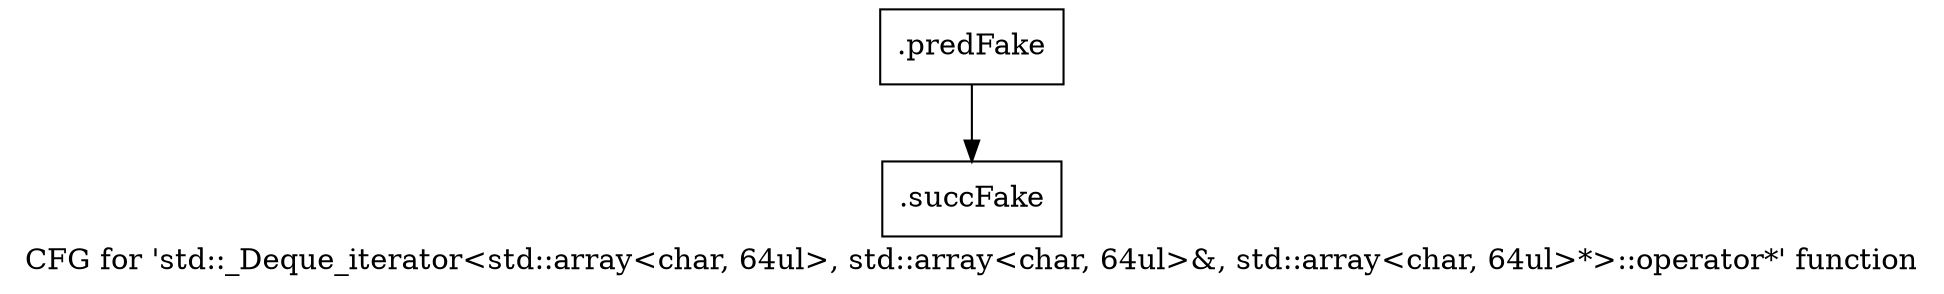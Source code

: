 digraph "CFG for 'std::_Deque_iterator\<std::array\<char, 64ul\>, std::array\<char, 64ul\>&, std::array\<char, 64ul\>*\>::operator*' function" {
	label="CFG for 'std::_Deque_iterator\<std::array\<char, 64ul\>, std::array\<char, 64ul\>&, std::array\<char, 64ul\>*\>::operator*' function";

	Node0x5e7f560 [shape=record,filename="",linenumber="",label="{.predFake}"];
	Node0x5e7f560 -> Node0x61032e0[ callList="" memoryops="" filename="/mnt/xilinx/Vitis_HLS/2021.2/tps/lnx64/gcc-6.2.0/lib/gcc/x86_64-pc-linux-gnu/6.2.0/../../../../include/c++/6.2.0/bits/stl_deque.h" execusionnum="9"];
	Node0x61032e0 [shape=record,filename="/mnt/xilinx/Vitis_HLS/2021.2/tps/lnx64/gcc-6.2.0/lib/gcc/x86_64-pc-linux-gnu/6.2.0/../../../../include/c++/6.2.0/bits/stl_deque.h",linenumber="159",label="{.succFake}"];
}
